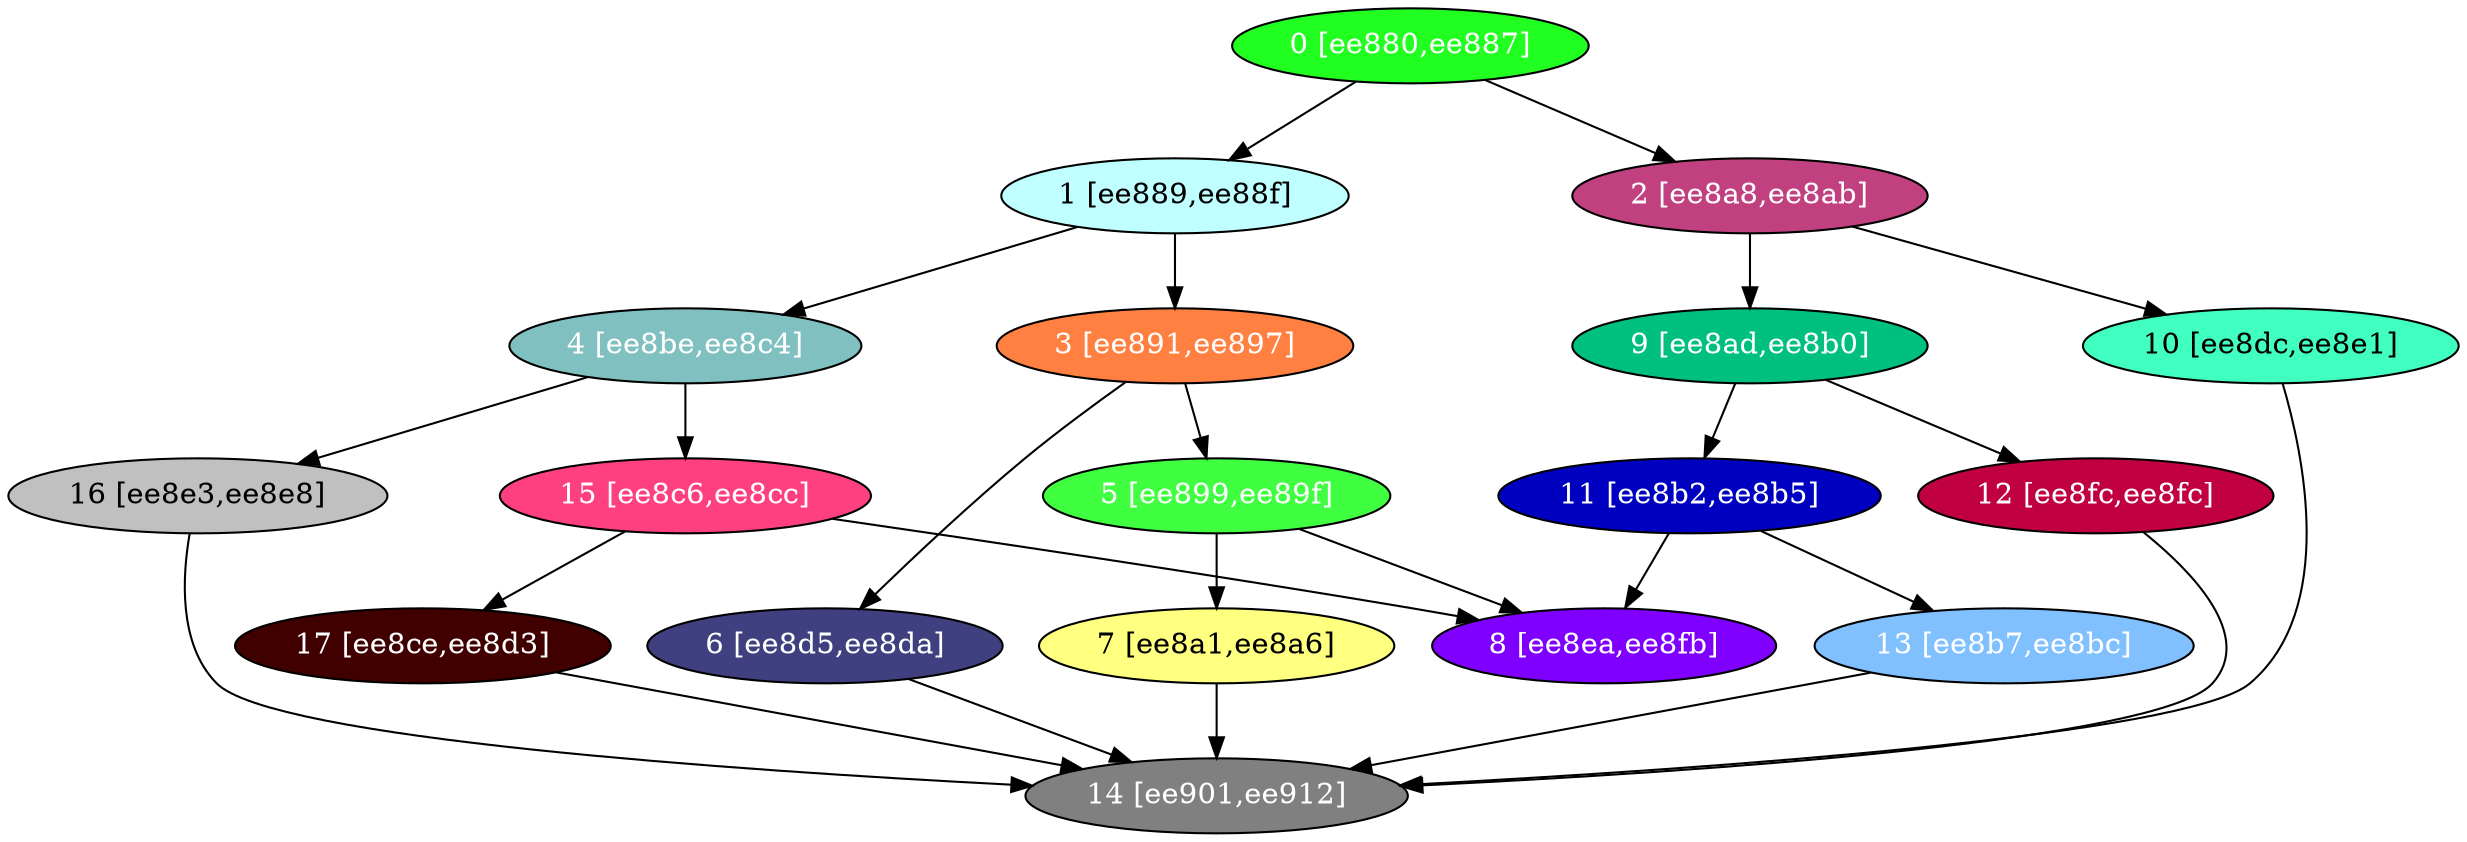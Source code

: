 diGraph libnss3{
	libnss3_0  [style=filled fillcolor="#20FF20" fontcolor="#ffffff" shape=oval label="0 [ee880,ee887]"]
	libnss3_1  [style=filled fillcolor="#C0FFFF" fontcolor="#000000" shape=oval label="1 [ee889,ee88f]"]
	libnss3_2  [style=filled fillcolor="#C04080" fontcolor="#ffffff" shape=oval label="2 [ee8a8,ee8ab]"]
	libnss3_3  [style=filled fillcolor="#FF8040" fontcolor="#ffffff" shape=oval label="3 [ee891,ee897]"]
	libnss3_4  [style=filled fillcolor="#80C0C0" fontcolor="#ffffff" shape=oval label="4 [ee8be,ee8c4]"]
	libnss3_5  [style=filled fillcolor="#40FF40" fontcolor="#ffffff" shape=oval label="5 [ee899,ee89f]"]
	libnss3_6  [style=filled fillcolor="#404080" fontcolor="#ffffff" shape=oval label="6 [ee8d5,ee8da]"]
	libnss3_7  [style=filled fillcolor="#FFFF80" fontcolor="#000000" shape=oval label="7 [ee8a1,ee8a6]"]
	libnss3_8  [style=filled fillcolor="#8000FF" fontcolor="#ffffff" shape=oval label="8 [ee8ea,ee8fb]"]
	libnss3_9  [style=filled fillcolor="#00C080" fontcolor="#ffffff" shape=oval label="9 [ee8ad,ee8b0]"]
	libnss3_a  [style=filled fillcolor="#40FFC0" fontcolor="#000000" shape=oval label="10 [ee8dc,ee8e1]"]
	libnss3_b  [style=filled fillcolor="#0000C0" fontcolor="#ffffff" shape=oval label="11 [ee8b2,ee8b5]"]
	libnss3_c  [style=filled fillcolor="#C00040" fontcolor="#ffffff" shape=oval label="12 [ee8fc,ee8fc]"]
	libnss3_d  [style=filled fillcolor="#80C0FF" fontcolor="#ffffff" shape=oval label="13 [ee8b7,ee8bc]"]
	libnss3_e  [style=filled fillcolor="#808080" fontcolor="#ffffff" shape=oval label="14 [ee901,ee912]"]
	libnss3_f  [style=filled fillcolor="#FF4080" fontcolor="#ffffff" shape=oval label="15 [ee8c6,ee8cc]"]
	libnss3_10  [style=filled fillcolor="#C0C0C0" fontcolor="#000000" shape=oval label="16 [ee8e3,ee8e8]"]
	libnss3_11  [style=filled fillcolor="#400000" fontcolor="#ffffff" shape=oval label="17 [ee8ce,ee8d3]"]

	libnss3_0 -> libnss3_1
	libnss3_0 -> libnss3_2
	libnss3_1 -> libnss3_3
	libnss3_1 -> libnss3_4
	libnss3_2 -> libnss3_9
	libnss3_2 -> libnss3_a
	libnss3_3 -> libnss3_5
	libnss3_3 -> libnss3_6
	libnss3_4 -> libnss3_f
	libnss3_4 -> libnss3_10
	libnss3_5 -> libnss3_7
	libnss3_5 -> libnss3_8
	libnss3_6 -> libnss3_e
	libnss3_7 -> libnss3_e
	libnss3_9 -> libnss3_b
	libnss3_9 -> libnss3_c
	libnss3_a -> libnss3_e
	libnss3_b -> libnss3_8
	libnss3_b -> libnss3_d
	libnss3_c -> libnss3_e
	libnss3_d -> libnss3_e
	libnss3_f -> libnss3_8
	libnss3_f -> libnss3_11
	libnss3_10 -> libnss3_e
	libnss3_11 -> libnss3_e
}